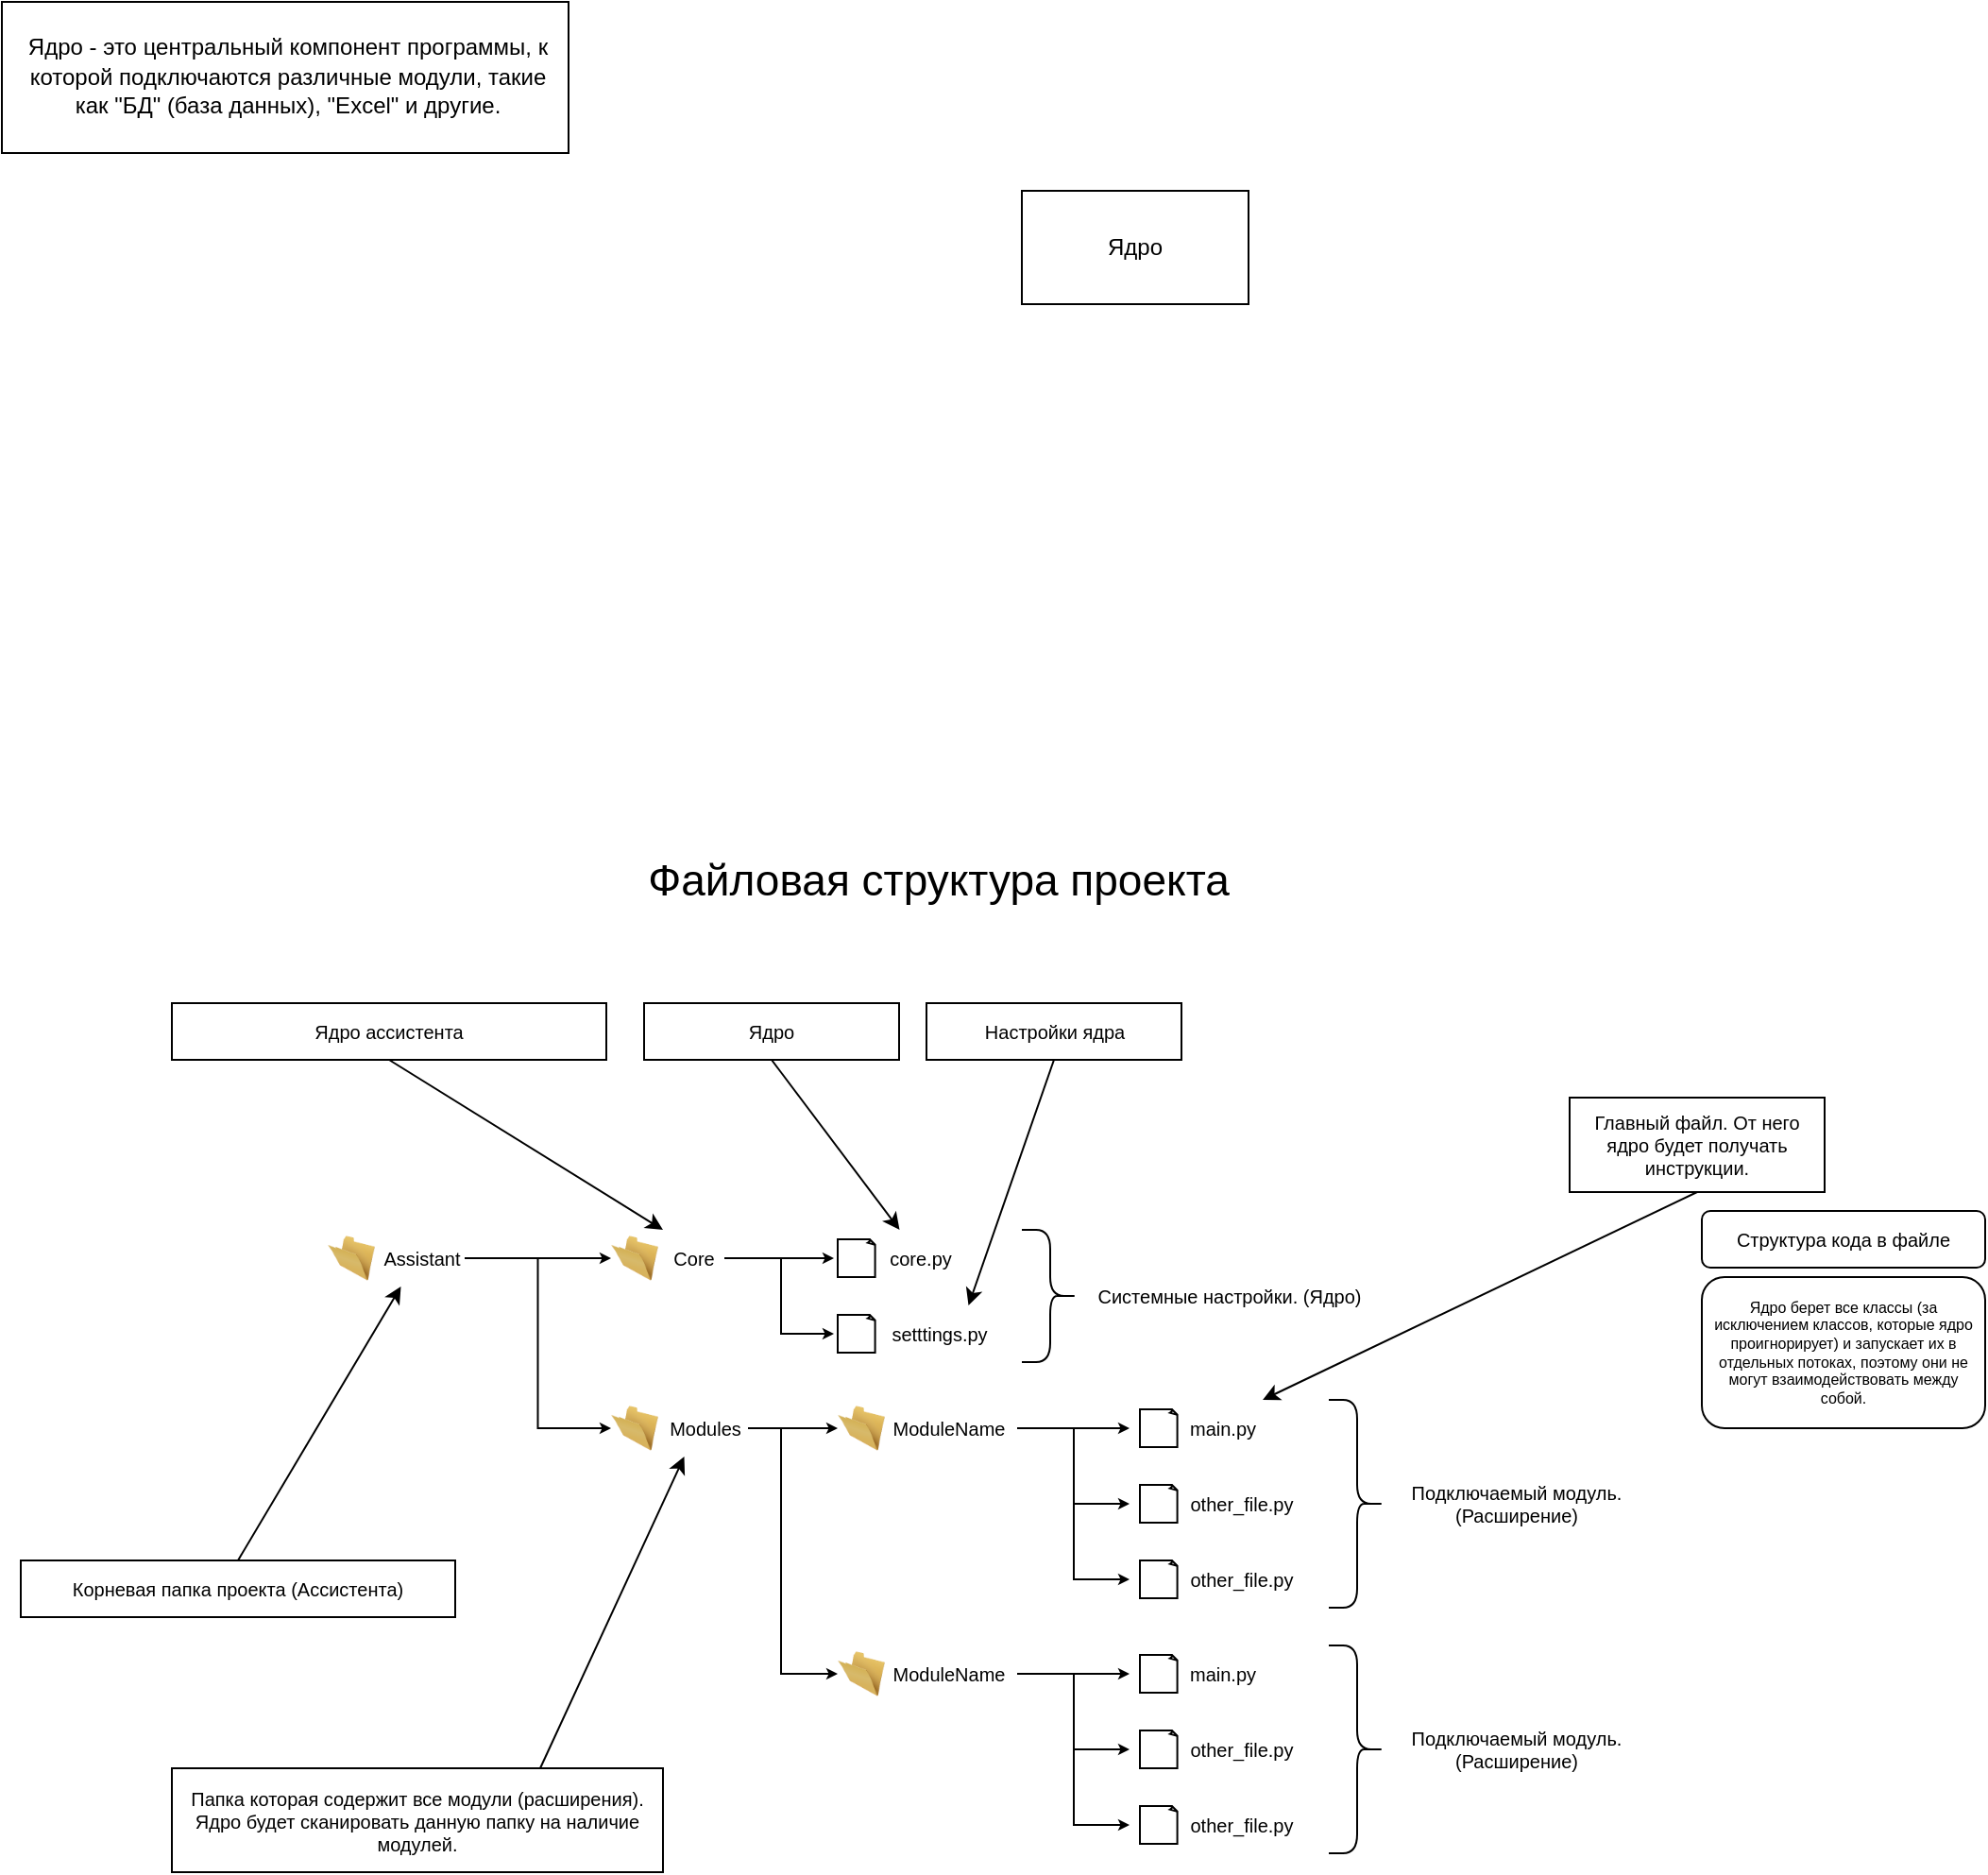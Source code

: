 <mxfile version="21.5.1" type="device">
  <diagram name="Page-1" id="KIDx32Vuderqsv-V7Prp">
    <mxGraphModel dx="893" dy="547" grid="1" gridSize="10" guides="1" tooltips="1" connect="1" arrows="1" fold="1" page="1" pageScale="1" pageWidth="1100" pageHeight="850" math="0" shadow="0">
      <root>
        <mxCell id="0" />
        <mxCell id="1" parent="0" />
        <mxCell id="JYxgUyHQErguSBvo1FcP-5" value="&lt;p style=&quot;line-height: 130%;&quot;&gt;Ядро - это центральный компонент программы, к которой подключаются различные модули, такие как &quot;БД&quot; (база данных), &quot;Excel&quot; и другие.&lt;br&gt;&lt;/p&gt;" style="rounded=0;whiteSpace=wrap;html=1;align=center;verticalAlign=middle;spacing=5;spacingLeft=3;" parent="1" vertex="1">
          <mxGeometry x="20" y="400" width="300" height="80" as="geometry" />
        </mxCell>
        <mxCell id="JYxgUyHQErguSBvo1FcP-9" value="Ядро" style="rounded=0;whiteSpace=wrap;html=1;" parent="1" vertex="1">
          <mxGeometry x="560" y="500" width="120" height="60" as="geometry" />
        </mxCell>
        <mxCell id="mfHXXGDF981adOPCdROv-1" value="Файловая структура проекта" style="text;html=1;strokeColor=none;fillColor=none;align=center;verticalAlign=middle;whiteSpace=wrap;rounded=0;fontSize=23;" vertex="1" parent="1">
          <mxGeometry x="334.13" y="850" width="363.75" height="30" as="geometry" />
        </mxCell>
        <mxCell id="mfHXXGDF981adOPCdROv-10" style="edgeStyle=orthogonalEdgeStyle;rounded=0;orthogonalLoop=1;jettySize=auto;html=1;entryX=0;entryY=0.5;entryDx=0;entryDy=0;fontSize=11;endSize=3;startSize=3;jumpSize=3;" edge="1" parent="1" source="mfHXXGDF981adOPCdROv-4" target="mfHXXGDF981adOPCdROv-7">
          <mxGeometry relative="1" as="geometry" />
        </mxCell>
        <mxCell id="mfHXXGDF981adOPCdROv-11" style="edgeStyle=orthogonalEdgeStyle;rounded=0;orthogonalLoop=1;jettySize=auto;html=1;entryX=0;entryY=0.5;entryDx=0;entryDy=0;startSize=3;endSize=3;" edge="1" parent="1" source="mfHXXGDF981adOPCdROv-4" target="mfHXXGDF981adOPCdROv-9">
          <mxGeometry relative="1" as="geometry" />
        </mxCell>
        <mxCell id="mfHXXGDF981adOPCdROv-4" value="Assistant" style="text;html=1;strokeColor=none;fillColor=none;align=center;verticalAlign=middle;whiteSpace=wrap;rounded=0;fontSize=10;" vertex="1" parent="1">
          <mxGeometry x="220" y="1050" width="45" height="30" as="geometry" />
        </mxCell>
        <mxCell id="mfHXXGDF981adOPCdROv-5" value="" style="image;html=1;image=img/lib/clip_art/general/Empty_Folder_128x128.png" vertex="1" parent="1">
          <mxGeometry x="192.5" y="1052.5" width="25" height="25" as="geometry" />
        </mxCell>
        <mxCell id="mfHXXGDF981adOPCdROv-6" value="Core" style="text;html=1;strokeColor=none;fillColor=none;align=center;verticalAlign=middle;whiteSpace=wrap;rounded=0;fontSize=10;" vertex="1" parent="1">
          <mxGeometry x="370" y="1050" width="32.5" height="30" as="geometry" />
        </mxCell>
        <mxCell id="mfHXXGDF981adOPCdROv-7" value="" style="image;html=1;image=img/lib/clip_art/general/Empty_Folder_128x128.png" vertex="1" parent="1">
          <mxGeometry x="342.5" y="1052.5" width="25" height="25" as="geometry" />
        </mxCell>
        <mxCell id="mfHXXGDF981adOPCdROv-8" value="Modules" style="text;html=1;strokeColor=none;fillColor=none;align=center;verticalAlign=middle;whiteSpace=wrap;rounded=0;fontSize=10;" vertex="1" parent="1">
          <mxGeometry x="370" y="1140" width="45" height="30" as="geometry" />
        </mxCell>
        <mxCell id="mfHXXGDF981adOPCdROv-9" value="" style="image;html=1;image=img/lib/clip_art/general/Empty_Folder_128x128.png" vertex="1" parent="1">
          <mxGeometry x="342.5" y="1142.5" width="25" height="25" as="geometry" />
        </mxCell>
        <mxCell id="mfHXXGDF981adOPCdROv-14" style="edgeStyle=orthogonalEdgeStyle;rounded=0;orthogonalLoop=1;jettySize=auto;html=1;entryX=0;entryY=0.5;entryDx=0;entryDy=0;fontSize=11;endSize=3;startSize=3;jumpSize=3;exitX=1;exitY=0.5;exitDx=0;exitDy=0;entryPerimeter=0;" edge="1" parent="1" target="mfHXXGDF981adOPCdROv-29" source="mfHXXGDF981adOPCdROv-6">
          <mxGeometry relative="1" as="geometry">
            <mxPoint x="415" y="1065" as="sourcePoint" />
            <mxPoint x="492" y="1065" as="targetPoint" />
          </mxGeometry>
        </mxCell>
        <mxCell id="mfHXXGDF981adOPCdROv-15" value="core.py" style="text;html=1;strokeColor=none;fillColor=none;align=center;verticalAlign=middle;whiteSpace=wrap;rounded=0;fontSize=10;" vertex="1" parent="1">
          <mxGeometry x="484.5" y="1050" width="43" height="30" as="geometry" />
        </mxCell>
        <mxCell id="mfHXXGDF981adOPCdROv-17" style="edgeStyle=orthogonalEdgeStyle;rounded=0;orthogonalLoop=1;jettySize=auto;html=1;entryX=0;entryY=0.5;entryDx=0;entryDy=0;fontSize=11;endSize=3;startSize=3;jumpSize=3;exitX=1;exitY=0.5;exitDx=0;exitDy=0;entryPerimeter=0;" edge="1" parent="1" target="mfHXXGDF981adOPCdROv-30" source="mfHXXGDF981adOPCdROv-6">
          <mxGeometry relative="1" as="geometry">
            <mxPoint x="402.5" y="1145" as="sourcePoint" />
            <mxPoint x="492" y="1105" as="targetPoint" />
            <Array as="points">
              <mxPoint x="432.5" y="1065" />
              <mxPoint x="432.5" y="1105" />
            </Array>
          </mxGeometry>
        </mxCell>
        <mxCell id="mfHXXGDF981adOPCdROv-18" value="setttings.py" style="text;html=1;strokeColor=none;fillColor=none;align=center;verticalAlign=middle;whiteSpace=wrap;rounded=0;fontSize=10;" vertex="1" parent="1">
          <mxGeometry x="484.5" y="1090" width="63" height="30" as="geometry" />
        </mxCell>
        <mxCell id="mfHXXGDF981adOPCdROv-29" value="" style="whiteSpace=wrap;html=1;shape=mxgraph.basic.document;perimeterSpacing=2;" vertex="1" parent="1">
          <mxGeometry x="462.5" y="1055" width="20" height="20" as="geometry" />
        </mxCell>
        <mxCell id="mfHXXGDF981adOPCdROv-30" value="" style="whiteSpace=wrap;html=1;shape=mxgraph.basic.document;perimeterSpacing=2;" vertex="1" parent="1">
          <mxGeometry x="462.5" y="1095" width="20" height="20" as="geometry" />
        </mxCell>
        <mxCell id="mfHXXGDF981adOPCdROv-31" style="edgeStyle=orthogonalEdgeStyle;rounded=0;orthogonalLoop=1;jettySize=auto;html=1;entryX=0;entryY=0.5;entryDx=0;entryDy=0;fontSize=11;endSize=3;startSize=3;jumpSize=3;exitX=1;exitY=0.5;exitDx=0;exitDy=0;" edge="1" parent="1" source="mfHXXGDF981adOPCdROv-35">
          <mxGeometry relative="1" as="geometry">
            <mxPoint x="527.5" y="1155" as="sourcePoint" />
            <mxPoint x="617" y="1155" as="targetPoint" />
          </mxGeometry>
        </mxCell>
        <mxCell id="mfHXXGDF981adOPCdROv-32" value="main.py" style="text;html=1;strokeColor=none;fillColor=none;align=center;verticalAlign=middle;whiteSpace=wrap;rounded=0;fontSize=10;" vertex="1" parent="1">
          <mxGeometry x="644.5" y="1140" width="43" height="30" as="geometry" />
        </mxCell>
        <mxCell id="mfHXXGDF981adOPCdROv-33" value="" style="whiteSpace=wrap;html=1;shape=mxgraph.basic.document" vertex="1" parent="1">
          <mxGeometry x="622.5" y="1145" width="20" height="20" as="geometry" />
        </mxCell>
        <mxCell id="mfHXXGDF981adOPCdROv-34" style="edgeStyle=orthogonalEdgeStyle;rounded=0;orthogonalLoop=1;jettySize=auto;html=1;entryX=0;entryY=0.5;entryDx=0;entryDy=0;fontSize=11;endSize=3;startSize=3;jumpSize=3;exitX=1;exitY=0.5;exitDx=0;exitDy=0;" edge="1" parent="1" target="mfHXXGDF981adOPCdROv-36" source="mfHXXGDF981adOPCdROv-8">
          <mxGeometry relative="1" as="geometry">
            <mxPoint x="415" y="1152.5" as="sourcePoint" />
          </mxGeometry>
        </mxCell>
        <mxCell id="mfHXXGDF981adOPCdROv-35" value="ModuleName" style="text;html=1;strokeColor=none;fillColor=none;align=center;verticalAlign=middle;whiteSpace=wrap;rounded=0;fontSize=10;" vertex="1" parent="1">
          <mxGeometry x="484.5" y="1140" width="73" height="30" as="geometry" />
        </mxCell>
        <mxCell id="mfHXXGDF981adOPCdROv-36" value="" style="image;html=1;image=img/lib/clip_art/general/Empty_Folder_128x128.png" vertex="1" parent="1">
          <mxGeometry x="462.5" y="1142.5" width="25" height="25" as="geometry" />
        </mxCell>
        <mxCell id="mfHXXGDF981adOPCdROv-37" style="edgeStyle=orthogonalEdgeStyle;rounded=0;orthogonalLoop=1;jettySize=auto;html=1;entryX=0;entryY=0.5;entryDx=0;entryDy=0;fontSize=11;endSize=3;startSize=3;jumpSize=3;exitX=1;exitY=0.5;exitDx=0;exitDy=0;" edge="1" parent="1" source="mfHXXGDF981adOPCdROv-35">
          <mxGeometry relative="1" as="geometry">
            <mxPoint x="557.5" y="1195" as="sourcePoint" />
            <mxPoint x="617" y="1195" as="targetPoint" />
            <Array as="points">
              <mxPoint x="587.5" y="1155" />
              <mxPoint x="587.5" y="1195" />
            </Array>
          </mxGeometry>
        </mxCell>
        <mxCell id="mfHXXGDF981adOPCdROv-38" value="other_file.py" style="text;html=1;strokeColor=none;fillColor=none;align=center;verticalAlign=middle;whiteSpace=wrap;rounded=0;fontSize=10;" vertex="1" parent="1">
          <mxGeometry x="644.5" y="1180" width="63" height="30" as="geometry" />
        </mxCell>
        <mxCell id="mfHXXGDF981adOPCdROv-39" value="" style="whiteSpace=wrap;html=1;shape=mxgraph.basic.document" vertex="1" parent="1">
          <mxGeometry x="622.5" y="1185" width="20" height="20" as="geometry" />
        </mxCell>
        <mxCell id="mfHXXGDF981adOPCdROv-40" style="edgeStyle=orthogonalEdgeStyle;rounded=0;orthogonalLoop=1;jettySize=auto;html=1;entryX=0;entryY=0.5;entryDx=0;entryDy=0;fontSize=11;endSize=3;startSize=3;jumpSize=3;exitX=1;exitY=0.5;exitDx=0;exitDy=0;" edge="1" parent="1" source="mfHXXGDF981adOPCdROv-35">
          <mxGeometry relative="1" as="geometry">
            <mxPoint x="557.5" y="1235" as="sourcePoint" />
            <mxPoint x="617" y="1235" as="targetPoint" />
            <Array as="points">
              <mxPoint x="587.5" y="1155" />
              <mxPoint x="587.5" y="1235" />
            </Array>
          </mxGeometry>
        </mxCell>
        <mxCell id="mfHXXGDF981adOPCdROv-41" value="other_file.py" style="text;html=1;strokeColor=none;fillColor=none;align=center;verticalAlign=middle;whiteSpace=wrap;rounded=0;fontSize=10;" vertex="1" parent="1">
          <mxGeometry x="644.5" y="1220" width="63" height="30" as="geometry" />
        </mxCell>
        <mxCell id="mfHXXGDF981adOPCdROv-42" value="" style="whiteSpace=wrap;html=1;shape=mxgraph.basic.document" vertex="1" parent="1">
          <mxGeometry x="622.5" y="1225" width="20" height="20" as="geometry" />
        </mxCell>
        <mxCell id="mfHXXGDF981adOPCdROv-43" value="" style="shape=curlyBracket;whiteSpace=wrap;html=1;rounded=1;flipH=1;labelPosition=right;verticalLabelPosition=middle;align=left;verticalAlign=middle;size=0.5;" vertex="1" parent="1">
          <mxGeometry x="560" y="1050" width="30" height="70" as="geometry" />
        </mxCell>
        <mxCell id="mfHXXGDF981adOPCdROv-45" value="Системные настройки. (Ядро)" style="text;html=1;strokeColor=none;fillColor=none;align=center;verticalAlign=middle;whiteSpace=wrap;rounded=0;fontSize=10;" vertex="1" parent="1">
          <mxGeometry x="590" y="1070" width="160" height="30" as="geometry" />
        </mxCell>
        <mxCell id="mfHXXGDF981adOPCdROv-46" style="edgeStyle=orthogonalEdgeStyle;rounded=0;orthogonalLoop=1;jettySize=auto;html=1;entryX=0;entryY=0.5;entryDx=0;entryDy=0;fontSize=11;endSize=3;startSize=3;jumpSize=3;exitX=1;exitY=0.5;exitDx=0;exitDy=0;" edge="1" parent="1" source="mfHXXGDF981adOPCdROv-50">
          <mxGeometry relative="1" as="geometry">
            <mxPoint x="527.5" y="1285" as="sourcePoint" />
            <mxPoint x="617" y="1285" as="targetPoint" />
          </mxGeometry>
        </mxCell>
        <mxCell id="mfHXXGDF981adOPCdROv-47" value="main.py" style="text;html=1;strokeColor=none;fillColor=none;align=center;verticalAlign=middle;whiteSpace=wrap;rounded=0;fontSize=10;" vertex="1" parent="1">
          <mxGeometry x="644.5" y="1270" width="43" height="30" as="geometry" />
        </mxCell>
        <mxCell id="mfHXXGDF981adOPCdROv-48" value="" style="whiteSpace=wrap;html=1;shape=mxgraph.basic.document" vertex="1" parent="1">
          <mxGeometry x="622.5" y="1275" width="20" height="20" as="geometry" />
        </mxCell>
        <mxCell id="mfHXXGDF981adOPCdROv-49" style="edgeStyle=orthogonalEdgeStyle;rounded=0;orthogonalLoop=1;jettySize=auto;html=1;entryX=0;entryY=0.5;entryDx=0;entryDy=0;fontSize=11;endSize=3;startSize=3;jumpSize=3;exitX=1;exitY=0.5;exitDx=0;exitDy=0;" edge="1" parent="1" target="mfHXXGDF981adOPCdROv-51" source="mfHXXGDF981adOPCdROv-8">
          <mxGeometry relative="1" as="geometry">
            <mxPoint x="415.5" y="1285" as="sourcePoint" />
            <Array as="points">
              <mxPoint x="432.5" y="1155" />
              <mxPoint x="432.5" y="1285" />
            </Array>
          </mxGeometry>
        </mxCell>
        <mxCell id="mfHXXGDF981adOPCdROv-50" value="ModuleName" style="text;html=1;strokeColor=none;fillColor=none;align=center;verticalAlign=middle;whiteSpace=wrap;rounded=0;fontSize=10;" vertex="1" parent="1">
          <mxGeometry x="484.5" y="1270" width="73" height="30" as="geometry" />
        </mxCell>
        <mxCell id="mfHXXGDF981adOPCdROv-51" value="" style="image;html=1;image=img/lib/clip_art/general/Empty_Folder_128x128.png" vertex="1" parent="1">
          <mxGeometry x="462.5" y="1272.5" width="25" height="25" as="geometry" />
        </mxCell>
        <mxCell id="mfHXXGDF981adOPCdROv-52" style="edgeStyle=orthogonalEdgeStyle;rounded=0;orthogonalLoop=1;jettySize=auto;html=1;entryX=0;entryY=0.5;entryDx=0;entryDy=0;fontSize=11;endSize=3;startSize=3;jumpSize=3;exitX=1;exitY=0.5;exitDx=0;exitDy=0;" edge="1" parent="1" source="mfHXXGDF981adOPCdROv-50">
          <mxGeometry relative="1" as="geometry">
            <mxPoint x="557.5" y="1325" as="sourcePoint" />
            <mxPoint x="617" y="1325" as="targetPoint" />
            <Array as="points">
              <mxPoint x="587.5" y="1285" />
              <mxPoint x="587.5" y="1325" />
            </Array>
          </mxGeometry>
        </mxCell>
        <mxCell id="mfHXXGDF981adOPCdROv-53" value="other_file.py" style="text;html=1;strokeColor=none;fillColor=none;align=center;verticalAlign=middle;whiteSpace=wrap;rounded=0;fontSize=10;" vertex="1" parent="1">
          <mxGeometry x="644.5" y="1310" width="63" height="30" as="geometry" />
        </mxCell>
        <mxCell id="mfHXXGDF981adOPCdROv-54" value="" style="whiteSpace=wrap;html=1;shape=mxgraph.basic.document" vertex="1" parent="1">
          <mxGeometry x="622.5" y="1315" width="20" height="20" as="geometry" />
        </mxCell>
        <mxCell id="mfHXXGDF981adOPCdROv-55" style="edgeStyle=orthogonalEdgeStyle;rounded=0;orthogonalLoop=1;jettySize=auto;html=1;entryX=0;entryY=0.5;entryDx=0;entryDy=0;fontSize=11;endSize=3;startSize=3;jumpSize=3;exitX=1;exitY=0.5;exitDx=0;exitDy=0;" edge="1" parent="1" source="mfHXXGDF981adOPCdROv-50">
          <mxGeometry relative="1" as="geometry">
            <mxPoint x="557.5" y="1365" as="sourcePoint" />
            <mxPoint x="617" y="1365" as="targetPoint" />
            <Array as="points">
              <mxPoint x="587.5" y="1285" />
              <mxPoint x="587.5" y="1365" />
            </Array>
          </mxGeometry>
        </mxCell>
        <mxCell id="mfHXXGDF981adOPCdROv-56" value="other_file.py" style="text;html=1;strokeColor=none;fillColor=none;align=center;verticalAlign=middle;whiteSpace=wrap;rounded=0;fontSize=10;" vertex="1" parent="1">
          <mxGeometry x="644.5" y="1350" width="63" height="30" as="geometry" />
        </mxCell>
        <mxCell id="mfHXXGDF981adOPCdROv-57" value="" style="whiteSpace=wrap;html=1;shape=mxgraph.basic.document" vertex="1" parent="1">
          <mxGeometry x="622.5" y="1355" width="20" height="20" as="geometry" />
        </mxCell>
        <mxCell id="mfHXXGDF981adOPCdROv-58" value="" style="shape=curlyBracket;whiteSpace=wrap;html=1;rounded=1;flipH=1;labelPosition=right;verticalLabelPosition=middle;align=left;verticalAlign=middle;size=0.5;" vertex="1" parent="1">
          <mxGeometry x="722.5" y="1140" width="30" height="110" as="geometry" />
        </mxCell>
        <mxCell id="mfHXXGDF981adOPCdROv-59" value="Подключаемый модуль. (Расширение)" style="text;html=1;strokeColor=none;fillColor=none;align=center;verticalAlign=middle;whiteSpace=wrap;rounded=0;fontSize=10;" vertex="1" parent="1">
          <mxGeometry x="752.5" y="1180" width="137.5" height="30" as="geometry" />
        </mxCell>
        <mxCell id="mfHXXGDF981adOPCdROv-60" value="" style="shape=curlyBracket;whiteSpace=wrap;html=1;rounded=1;flipH=1;labelPosition=right;verticalLabelPosition=middle;align=left;verticalAlign=middle;size=0.5;" vertex="1" parent="1">
          <mxGeometry x="722.5" y="1270" width="30" height="110" as="geometry" />
        </mxCell>
        <mxCell id="mfHXXGDF981adOPCdROv-61" value="Подключаемый модуль. (Расширение)" style="text;html=1;strokeColor=none;fillColor=none;align=center;verticalAlign=middle;whiteSpace=wrap;rounded=0;fontSize=10;" vertex="1" parent="1">
          <mxGeometry x="752.5" y="1310" width="137.5" height="30" as="geometry" />
        </mxCell>
        <mxCell id="mfHXXGDF981adOPCdROv-63" value="Корневая папка проекта (Ассистента)" style="text;html=1;strokeColor=default;fillColor=none;align=center;verticalAlign=middle;whiteSpace=wrap;rounded=0;fontSize=10;" vertex="1" parent="1">
          <mxGeometry x="30" y="1225" width="230" height="30" as="geometry" />
        </mxCell>
        <mxCell id="mfHXXGDF981adOPCdROv-64" value="" style="endArrow=classic;html=1;rounded=0;exitX=0.5;exitY=0;exitDx=0;exitDy=0;entryX=0.25;entryY=1;entryDx=0;entryDy=0;" edge="1" parent="1" source="mfHXXGDF981adOPCdROv-63" target="mfHXXGDF981adOPCdROv-4">
          <mxGeometry width="50" height="50" relative="1" as="geometry">
            <mxPoint x="160" y="1240" as="sourcePoint" />
            <mxPoint x="220" y="1090" as="targetPoint" />
          </mxGeometry>
        </mxCell>
        <mxCell id="mfHXXGDF981adOPCdROv-65" value="Ядро ассистента" style="text;html=1;strokeColor=default;fillColor=none;align=center;verticalAlign=middle;whiteSpace=wrap;rounded=0;fontSize=10;movable=1;resizable=1;rotatable=1;deletable=1;editable=1;locked=0;connectable=1;" vertex="1" parent="1">
          <mxGeometry x="110" y="930" width="230" height="30" as="geometry" />
        </mxCell>
        <mxCell id="mfHXXGDF981adOPCdROv-67" value="" style="endArrow=classic;html=1;rounded=0;exitX=0.5;exitY=1;exitDx=0;exitDy=0;entryX=0;entryY=0;entryDx=0;entryDy=0;movable=0;resizable=0;rotatable=0;deletable=0;editable=0;locked=1;connectable=0;" edge="1" parent="1" source="mfHXXGDF981adOPCdROv-65" target="mfHXXGDF981adOPCdROv-6">
          <mxGeometry width="50" height="50" relative="1" as="geometry">
            <mxPoint x="350" y="1070" as="sourcePoint" />
            <mxPoint x="400" y="1020" as="targetPoint" />
          </mxGeometry>
        </mxCell>
        <mxCell id="mfHXXGDF981adOPCdROv-68" value="Настройки ядра" style="text;html=1;strokeColor=default;fillColor=none;align=center;verticalAlign=middle;whiteSpace=wrap;rounded=0;fontSize=10;" vertex="1" parent="1">
          <mxGeometry x="509.5" y="930" width="135" height="30" as="geometry" />
        </mxCell>
        <mxCell id="mfHXXGDF981adOPCdROv-69" value="" style="endArrow=classic;html=1;rounded=0;exitX=0.5;exitY=1;exitDx=0;exitDy=0;entryX=0.75;entryY=0;entryDx=0;entryDy=0;" edge="1" parent="1" source="mfHXXGDF981adOPCdROv-68" target="mfHXXGDF981adOPCdROv-18">
          <mxGeometry width="50" height="50" relative="1" as="geometry">
            <mxPoint x="470" y="1080" as="sourcePoint" />
            <mxPoint x="520" y="1030" as="targetPoint" />
          </mxGeometry>
        </mxCell>
        <mxCell id="mfHXXGDF981adOPCdROv-70" value="Папка которая содержит все модули (расширения). Ядро будет сканировать данную папку на наличие модулей." style="text;html=1;strokeColor=default;fillColor=none;align=center;verticalAlign=middle;whiteSpace=wrap;rounded=0;fontSize=10;" vertex="1" parent="1">
          <mxGeometry x="110" y="1335" width="260" height="55" as="geometry" />
        </mxCell>
        <mxCell id="mfHXXGDF981adOPCdROv-71" value="" style="endArrow=classic;html=1;rounded=0;entryX=0.25;entryY=1;entryDx=0;entryDy=0;exitX=0.75;exitY=0;exitDx=0;exitDy=0;" edge="1" parent="1" source="mfHXXGDF981adOPCdROv-70" target="mfHXXGDF981adOPCdROv-8">
          <mxGeometry width="50" height="50" relative="1" as="geometry">
            <mxPoint x="300" y="1310" as="sourcePoint" />
            <mxPoint x="350" y="1260" as="targetPoint" />
          </mxGeometry>
        </mxCell>
        <mxCell id="mfHXXGDF981adOPCdROv-72" value="Главный файл. От него ядро будет получать инструкции." style="text;html=1;strokeColor=default;fillColor=none;align=center;verticalAlign=middle;whiteSpace=wrap;rounded=0;fontSize=10;" vertex="1" parent="1">
          <mxGeometry x="850" y="980" width="135" height="50" as="geometry" />
        </mxCell>
        <mxCell id="mfHXXGDF981adOPCdROv-73" value="" style="endArrow=classic;html=1;rounded=0;entryX=1;entryY=0;entryDx=0;entryDy=0;exitX=0.5;exitY=1;exitDx=0;exitDy=0;" edge="1" parent="1" source="mfHXXGDF981adOPCdROv-72" target="mfHXXGDF981adOPCdROv-32">
          <mxGeometry width="50" height="50" relative="1" as="geometry">
            <mxPoint x="700" y="1100" as="sourcePoint" />
            <mxPoint x="750" y="1050" as="targetPoint" />
          </mxGeometry>
        </mxCell>
        <mxCell id="mfHXXGDF981adOPCdROv-92" value="Структура кода в файле" style="rounded=1;whiteSpace=wrap;html=1;fontSize=10;" vertex="1" parent="1">
          <mxGeometry x="920" y="1040" width="150" height="30" as="geometry" />
        </mxCell>
        <mxCell id="mfHXXGDF981adOPCdROv-93" value="Ядро берет все классы (за исключением классов, которые ядро проигнорирует) и запускает их в отдельных потоках, поэтому они не могут взаимодействовать между собой." style="rounded=1;whiteSpace=wrap;html=1;fontSize=8;spacing=5;" vertex="1" parent="1">
          <mxGeometry x="920" y="1075" width="150" height="80" as="geometry" />
        </mxCell>
        <mxCell id="mfHXXGDF981adOPCdROv-95" value="Ядро" style="text;html=1;strokeColor=default;fillColor=none;align=center;verticalAlign=middle;whiteSpace=wrap;rounded=0;fontSize=10;" vertex="1" parent="1">
          <mxGeometry x="360" y="930" width="135" height="30" as="geometry" />
        </mxCell>
        <mxCell id="mfHXXGDF981adOPCdROv-96" value="" style="endArrow=classic;html=1;rounded=0;exitX=0.5;exitY=1;exitDx=0;exitDy=0;entryX=0.25;entryY=0;entryDx=0;entryDy=0;" edge="1" parent="1" source="mfHXXGDF981adOPCdROv-95" target="mfHXXGDF981adOPCdROv-15">
          <mxGeometry width="50" height="50" relative="1" as="geometry">
            <mxPoint x="608" y="970" as="sourcePoint" />
            <mxPoint x="542" y="1100" as="targetPoint" />
          </mxGeometry>
        </mxCell>
      </root>
    </mxGraphModel>
  </diagram>
</mxfile>
